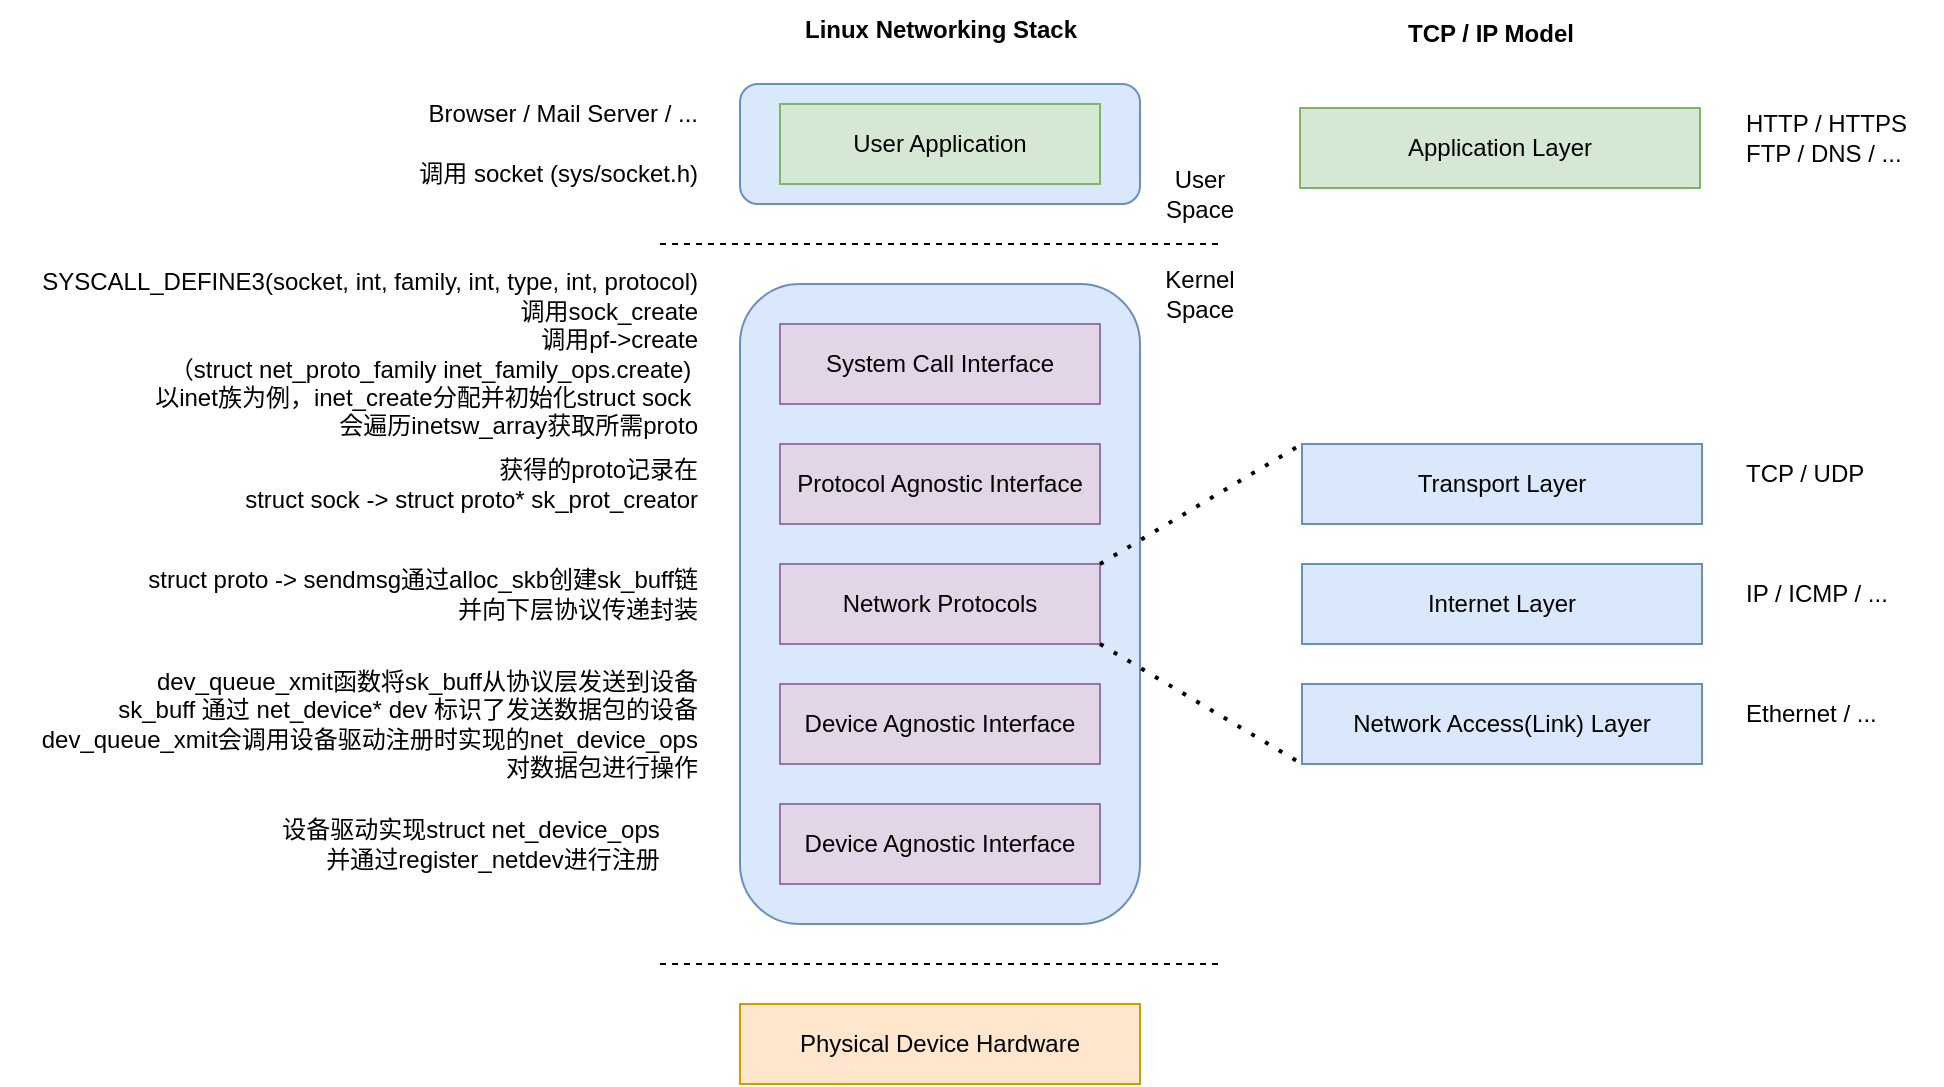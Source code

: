 <mxfile version="24.6.4" type="device">
  <diagram name="第 1 页" id="3513fozU0LsCDIFv9rvI">
    <mxGraphModel dx="1434" dy="746" grid="1" gridSize="10" guides="1" tooltips="1" connect="1" arrows="1" fold="1" page="1" pageScale="1" pageWidth="1169" pageHeight="1654" math="0" shadow="0">
      <root>
        <mxCell id="0" />
        <mxCell id="1" parent="0" />
        <mxCell id="nFaudy3HBiFGn33R6FIx-1" value="" style="rounded=1;whiteSpace=wrap;html=1;fillColor=#dae8fc;strokeColor=#6c8ebf;" vertex="1" parent="1">
          <mxGeometry x="410" y="72" width="200" height="60" as="geometry" />
        </mxCell>
        <mxCell id="nFaudy3HBiFGn33R6FIx-2" value="User Application" style="rounded=0;whiteSpace=wrap;html=1;fillColor=#d5e8d4;strokeColor=#82b366;" vertex="1" parent="1">
          <mxGeometry x="430" y="82" width="160" height="40" as="geometry" />
        </mxCell>
        <mxCell id="nFaudy3HBiFGn33R6FIx-3" value="" style="rounded=1;whiteSpace=wrap;html=1;fillColor=#dae8fc;strokeColor=#6c8ebf;" vertex="1" parent="1">
          <mxGeometry x="410" y="172" width="200" height="320" as="geometry" />
        </mxCell>
        <mxCell id="nFaudy3HBiFGn33R6FIx-4" value="System Call Interface" style="rounded=0;whiteSpace=wrap;html=1;fillColor=#e1d5e7;strokeColor=#9673a6;" vertex="1" parent="1">
          <mxGeometry x="430" y="192" width="160" height="40" as="geometry" />
        </mxCell>
        <mxCell id="nFaudy3HBiFGn33R6FIx-5" value="Protocol Agnostic Interface" style="rounded=0;whiteSpace=wrap;html=1;fillColor=#e1d5e7;strokeColor=#9673a6;" vertex="1" parent="1">
          <mxGeometry x="430" y="252" width="160" height="40" as="geometry" />
        </mxCell>
        <mxCell id="nFaudy3HBiFGn33R6FIx-6" value="Network Protocols" style="rounded=0;whiteSpace=wrap;html=1;fillColor=#e1d5e7;strokeColor=#9673a6;" vertex="1" parent="1">
          <mxGeometry x="430" y="312" width="160" height="40" as="geometry" />
        </mxCell>
        <mxCell id="nFaudy3HBiFGn33R6FIx-7" value="Device Agnostic Interface" style="rounded=0;whiteSpace=wrap;html=1;fillColor=#e1d5e7;strokeColor=#9673a6;" vertex="1" parent="1">
          <mxGeometry x="430" y="372" width="160" height="40" as="geometry" />
        </mxCell>
        <mxCell id="nFaudy3HBiFGn33R6FIx-13" value="Device Agnostic Interface" style="rounded=0;whiteSpace=wrap;html=1;fillColor=#e1d5e7;strokeColor=#9673a6;" vertex="1" parent="1">
          <mxGeometry x="430" y="432" width="160" height="40" as="geometry" />
        </mxCell>
        <mxCell id="nFaudy3HBiFGn33R6FIx-14" value="Physical Device Hardware" style="rounded=0;whiteSpace=wrap;html=1;fillColor=#ffe6cc;strokeColor=#d79b00;" vertex="1" parent="1">
          <mxGeometry x="410" y="532" width="200" height="40" as="geometry" />
        </mxCell>
        <mxCell id="nFaudy3HBiFGn33R6FIx-15" value="" style="endArrow=none;dashed=1;html=1;rounded=0;" edge="1" parent="1">
          <mxGeometry width="50" height="50" relative="1" as="geometry">
            <mxPoint x="370" y="152" as="sourcePoint" />
            <mxPoint x="650" y="152" as="targetPoint" />
          </mxGeometry>
        </mxCell>
        <mxCell id="nFaudy3HBiFGn33R6FIx-16" value="" style="endArrow=none;dashed=1;html=1;rounded=0;" edge="1" parent="1">
          <mxGeometry width="50" height="50" relative="1" as="geometry">
            <mxPoint x="370" y="512" as="sourcePoint" />
            <mxPoint x="650" y="512" as="targetPoint" />
          </mxGeometry>
        </mxCell>
        <mxCell id="nFaudy3HBiFGn33R6FIx-19" value="Application Layer" style="rounded=0;whiteSpace=wrap;html=1;fillColor=#d5e8d4;strokeColor=#82b366;" vertex="1" parent="1">
          <mxGeometry x="690" y="84" width="200" height="40" as="geometry" />
        </mxCell>
        <mxCell id="nFaudy3HBiFGn33R6FIx-20" value="Transport Layer" style="rounded=0;whiteSpace=wrap;html=1;fillColor=#dae8fc;strokeColor=#6c8ebf;" vertex="1" parent="1">
          <mxGeometry x="691" y="252" width="200" height="40" as="geometry" />
        </mxCell>
        <mxCell id="nFaudy3HBiFGn33R6FIx-21" value="Internet Layer" style="rounded=0;whiteSpace=wrap;html=1;fillColor=#dae8fc;strokeColor=#6c8ebf;" vertex="1" parent="1">
          <mxGeometry x="691" y="312" width="200" height="40" as="geometry" />
        </mxCell>
        <mxCell id="nFaudy3HBiFGn33R6FIx-22" value="Network Access(Link) Layer" style="rounded=0;whiteSpace=wrap;html=1;fillColor=#dae8fc;strokeColor=#6c8ebf;" vertex="1" parent="1">
          <mxGeometry x="691" y="372" width="200" height="40" as="geometry" />
        </mxCell>
        <mxCell id="nFaudy3HBiFGn33R6FIx-23" value="User Space" style="text;html=1;align=center;verticalAlign=middle;whiteSpace=wrap;rounded=0;" vertex="1" parent="1">
          <mxGeometry x="610" y="112" width="60" height="30" as="geometry" />
        </mxCell>
        <mxCell id="nFaudy3HBiFGn33R6FIx-24" value="HTTP / HTTPS&amp;nbsp;&lt;div&gt;&lt;span style=&quot;background-color: initial;&quot;&gt;FTP / DNS / ...&lt;/span&gt;&lt;/div&gt;" style="text;html=1;align=left;verticalAlign=middle;whiteSpace=wrap;rounded=0;" vertex="1" parent="1">
          <mxGeometry x="911" y="84" width="100" height="30" as="geometry" />
        </mxCell>
        <mxCell id="nFaudy3HBiFGn33R6FIx-25" value="" style="endArrow=none;dashed=1;html=1;dashPattern=1 3;strokeWidth=2;rounded=0;exitX=1;exitY=0;exitDx=0;exitDy=0;entryX=0;entryY=0;entryDx=0;entryDy=0;" edge="1" parent="1" source="nFaudy3HBiFGn33R6FIx-6" target="nFaudy3HBiFGn33R6FIx-20">
          <mxGeometry width="50" height="50" relative="1" as="geometry">
            <mxPoint x="680" y="352" as="sourcePoint" />
            <mxPoint x="730" y="302" as="targetPoint" />
          </mxGeometry>
        </mxCell>
        <mxCell id="nFaudy3HBiFGn33R6FIx-26" value="" style="endArrow=none;dashed=1;html=1;dashPattern=1 3;strokeWidth=2;rounded=0;exitX=1;exitY=1;exitDx=0;exitDy=0;entryX=0;entryY=1;entryDx=0;entryDy=0;" edge="1" parent="1" source="nFaudy3HBiFGn33R6FIx-6" target="nFaudy3HBiFGn33R6FIx-22">
          <mxGeometry width="50" height="50" relative="1" as="geometry">
            <mxPoint x="680" y="352" as="sourcePoint" />
            <mxPoint x="730" y="302" as="targetPoint" />
          </mxGeometry>
        </mxCell>
        <mxCell id="nFaudy3HBiFGn33R6FIx-27" value="Kernel Space" style="text;html=1;align=center;verticalAlign=middle;whiteSpace=wrap;rounded=0;" vertex="1" parent="1">
          <mxGeometry x="610" y="162" width="60" height="30" as="geometry" />
        </mxCell>
        <mxCell id="nFaudy3HBiFGn33R6FIx-29" value="调用 socket (sys/socket.h&lt;span style=&quot;background-color: initial;&quot;&gt;)&lt;/span&gt;" style="text;html=1;align=right;verticalAlign=middle;resizable=0;points=[];autosize=1;strokeColor=none;fillColor=none;" vertex="1" parent="1">
          <mxGeometry x="230" y="102" width="160" height="30" as="geometry" />
        </mxCell>
        <mxCell id="nFaudy3HBiFGn33R6FIx-31" value="TCP / UDP" style="text;html=1;align=left;verticalAlign=middle;whiteSpace=wrap;rounded=0;" vertex="1" parent="1">
          <mxGeometry x="911" y="252" width="100" height="30" as="geometry" />
        </mxCell>
        <mxCell id="nFaudy3HBiFGn33R6FIx-32" value="IP / ICMP / ..." style="text;html=1;align=left;verticalAlign=middle;whiteSpace=wrap;rounded=0;" vertex="1" parent="1">
          <mxGeometry x="911" y="312" width="100" height="30" as="geometry" />
        </mxCell>
        <mxCell id="nFaudy3HBiFGn33R6FIx-33" value="Ethernet / ..." style="text;html=1;align=left;verticalAlign=middle;whiteSpace=wrap;rounded=0;" vertex="1" parent="1">
          <mxGeometry x="911" y="372" width="100" height="30" as="geometry" />
        </mxCell>
        <mxCell id="nFaudy3HBiFGn33R6FIx-34" value="&lt;b&gt;Linux Networking Stack&lt;/b&gt;" style="text;html=1;align=center;verticalAlign=middle;resizable=0;points=[];autosize=1;strokeColor=none;fillColor=none;" vertex="1" parent="1">
          <mxGeometry x="430" y="30" width="160" height="30" as="geometry" />
        </mxCell>
        <mxCell id="nFaudy3HBiFGn33R6FIx-35" value="&lt;b&gt;TCP / IP Model&lt;/b&gt;" style="text;html=1;align=center;verticalAlign=middle;resizable=0;points=[];autosize=1;strokeColor=none;fillColor=none;" vertex="1" parent="1">
          <mxGeometry x="730" y="32" width="110" height="30" as="geometry" />
        </mxCell>
        <mxCell id="nFaudy3HBiFGn33R6FIx-36" value="Browser / Mail Server / ..." style="text;html=1;align=right;verticalAlign=middle;resizable=0;points=[];autosize=1;strokeColor=none;fillColor=none;" vertex="1" parent="1">
          <mxGeometry x="230" y="72" width="160" height="30" as="geometry" />
        </mxCell>
        <mxCell id="nFaudy3HBiFGn33R6FIx-37" value="&lt;div&gt;dev_queue_xmit函数将sk_buff从协议层发送到设备&lt;/div&gt;&lt;div style=&quot;&quot;&gt;sk_buff 通过 net_device* dev 标识了发送数据包的设备&lt;/div&gt;&lt;div style=&quot;&quot;&gt;dev_queue_xmit会调用设备驱动注册时实现的net_device_ops&lt;/div&gt;&lt;div style=&quot;&quot;&gt;对数据包进行操作&lt;/div&gt;" style="text;html=1;align=right;verticalAlign=middle;resizable=0;points=[];autosize=1;strokeColor=none;fillColor=none;" vertex="1" parent="1">
          <mxGeometry x="40" y="357" width="350" height="70" as="geometry" />
        </mxCell>
        <mxCell id="nFaudy3HBiFGn33R6FIx-38" value="SYSCALL_DEFINE3(socket, int, family, int, type, int, protocol)&lt;div&gt;调用sock_create&lt;/div&gt;&lt;div&gt;调用pf-&amp;gt;create&lt;/div&gt;&lt;div&gt;（struct net_proto_family inet_family_ops.create)&amp;nbsp;&lt;/div&gt;&lt;div&gt;以inet族为例，inet_create分配并初始化struct sock&amp;nbsp;&lt;/div&gt;&lt;div&gt;会&lt;span style=&quot;background-color: initial;&quot;&gt;遍历inetsw_array获取所需proto&lt;/span&gt;&lt;/div&gt;" style="text;html=1;align=right;verticalAlign=middle;resizable=0;points=[];autosize=1;strokeColor=none;fillColor=none;" vertex="1" parent="1">
          <mxGeometry x="40" y="157" width="350" height="100" as="geometry" />
        </mxCell>
        <mxCell id="nFaudy3HBiFGn33R6FIx-39" value="&lt;div&gt;&lt;span style=&quot;background-color: initial;&quot;&gt;获得的proto记录在&lt;/span&gt;&lt;/div&gt;&lt;div&gt;&lt;span style=&quot;background-color: initial;&quot;&gt;struct sock&amp;nbsp;&lt;/span&gt;&lt;span style=&quot;background-color: initial;&quot;&gt;-&amp;gt; struct proto* sk_prot_creator&lt;/span&gt;&lt;/div&gt;" style="text;html=1;align=right;verticalAlign=middle;resizable=0;points=[];autosize=1;strokeColor=none;fillColor=none;" vertex="1" parent="1">
          <mxGeometry x="140" y="252" width="250" height="40" as="geometry" />
        </mxCell>
        <mxCell id="nFaudy3HBiFGn33R6FIx-41" value="&lt;div style=&quot;&quot;&gt;&lt;span style=&quot;background-color: initial;&quot;&gt;struct proto -&amp;gt; sendmsg通过alloc_skb创建sk_buff链&lt;/span&gt;&lt;/div&gt;&lt;div style=&quot;&quot;&gt;&lt;span style=&quot;background-color: initial;&quot;&gt;并向下层协议传递封装&lt;/span&gt;&lt;/div&gt;" style="text;html=1;align=right;verticalAlign=middle;resizable=0;points=[];autosize=1;strokeColor=none;fillColor=none;" vertex="1" parent="1">
          <mxGeometry x="90" y="307" width="300" height="40" as="geometry" />
        </mxCell>
        <mxCell id="nFaudy3HBiFGn33R6FIx-43" value="&lt;div&gt;设备驱动实现struct net_device_ops&lt;/div&gt;&lt;div style=&quot;text-align: right;&quot;&gt;并通过register_netdev进行注册&lt;/div&gt;" style="text;html=1;align=center;verticalAlign=middle;resizable=0;points=[];autosize=1;strokeColor=none;fillColor=none;" vertex="1" parent="1">
          <mxGeometry x="170" y="432" width="210" height="40" as="geometry" />
        </mxCell>
      </root>
    </mxGraphModel>
  </diagram>
</mxfile>

